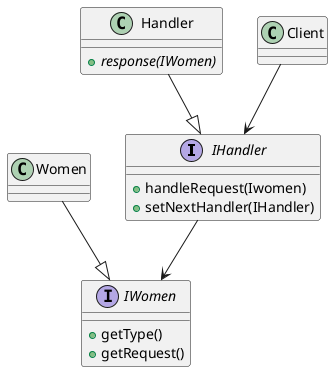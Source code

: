 @startuml
interface IHandler{
+ handleRequest(Iwomen)
+ setNextHandler(IHandler)
}

interface IWomen{
+ getType()
+ getRequest()
}

class Handler{
+ {abstract}response(IWomen)
}

Handler --|> IHandler
IHandler -->IWomen
Women --|> IWomen
Client --> IHandler


@enduml
